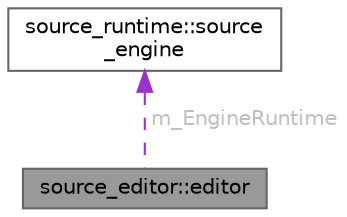 digraph "source_editor::editor"
{
 // LATEX_PDF_SIZE
  bgcolor="transparent";
  edge [fontname=Helvetica,fontsize=10,labelfontname=Helvetica,labelfontsize=10];
  node [fontname=Helvetica,fontsize=10,shape=box,height=0.2,width=0.4];
  Node1 [id="Node000001",label="source_editor::editor",height=0.2,width=0.4,color="gray40", fillcolor="grey60", style="filled", fontcolor="black",tooltip=" "];
  Node2 -> Node1 [id="edge1_Node000001_Node000002",dir="back",color="darkorchid3",style="dashed",tooltip=" ",label=" m_EngineRuntime",fontcolor="grey" ];
  Node2 [id="Node000002",label="source_runtime::source\l_engine",height=0.2,width=0.4,color="gray40", fillcolor="white", style="filled",URL="$classsource__runtime_1_1source__engine.html",tooltip=" "];
}
